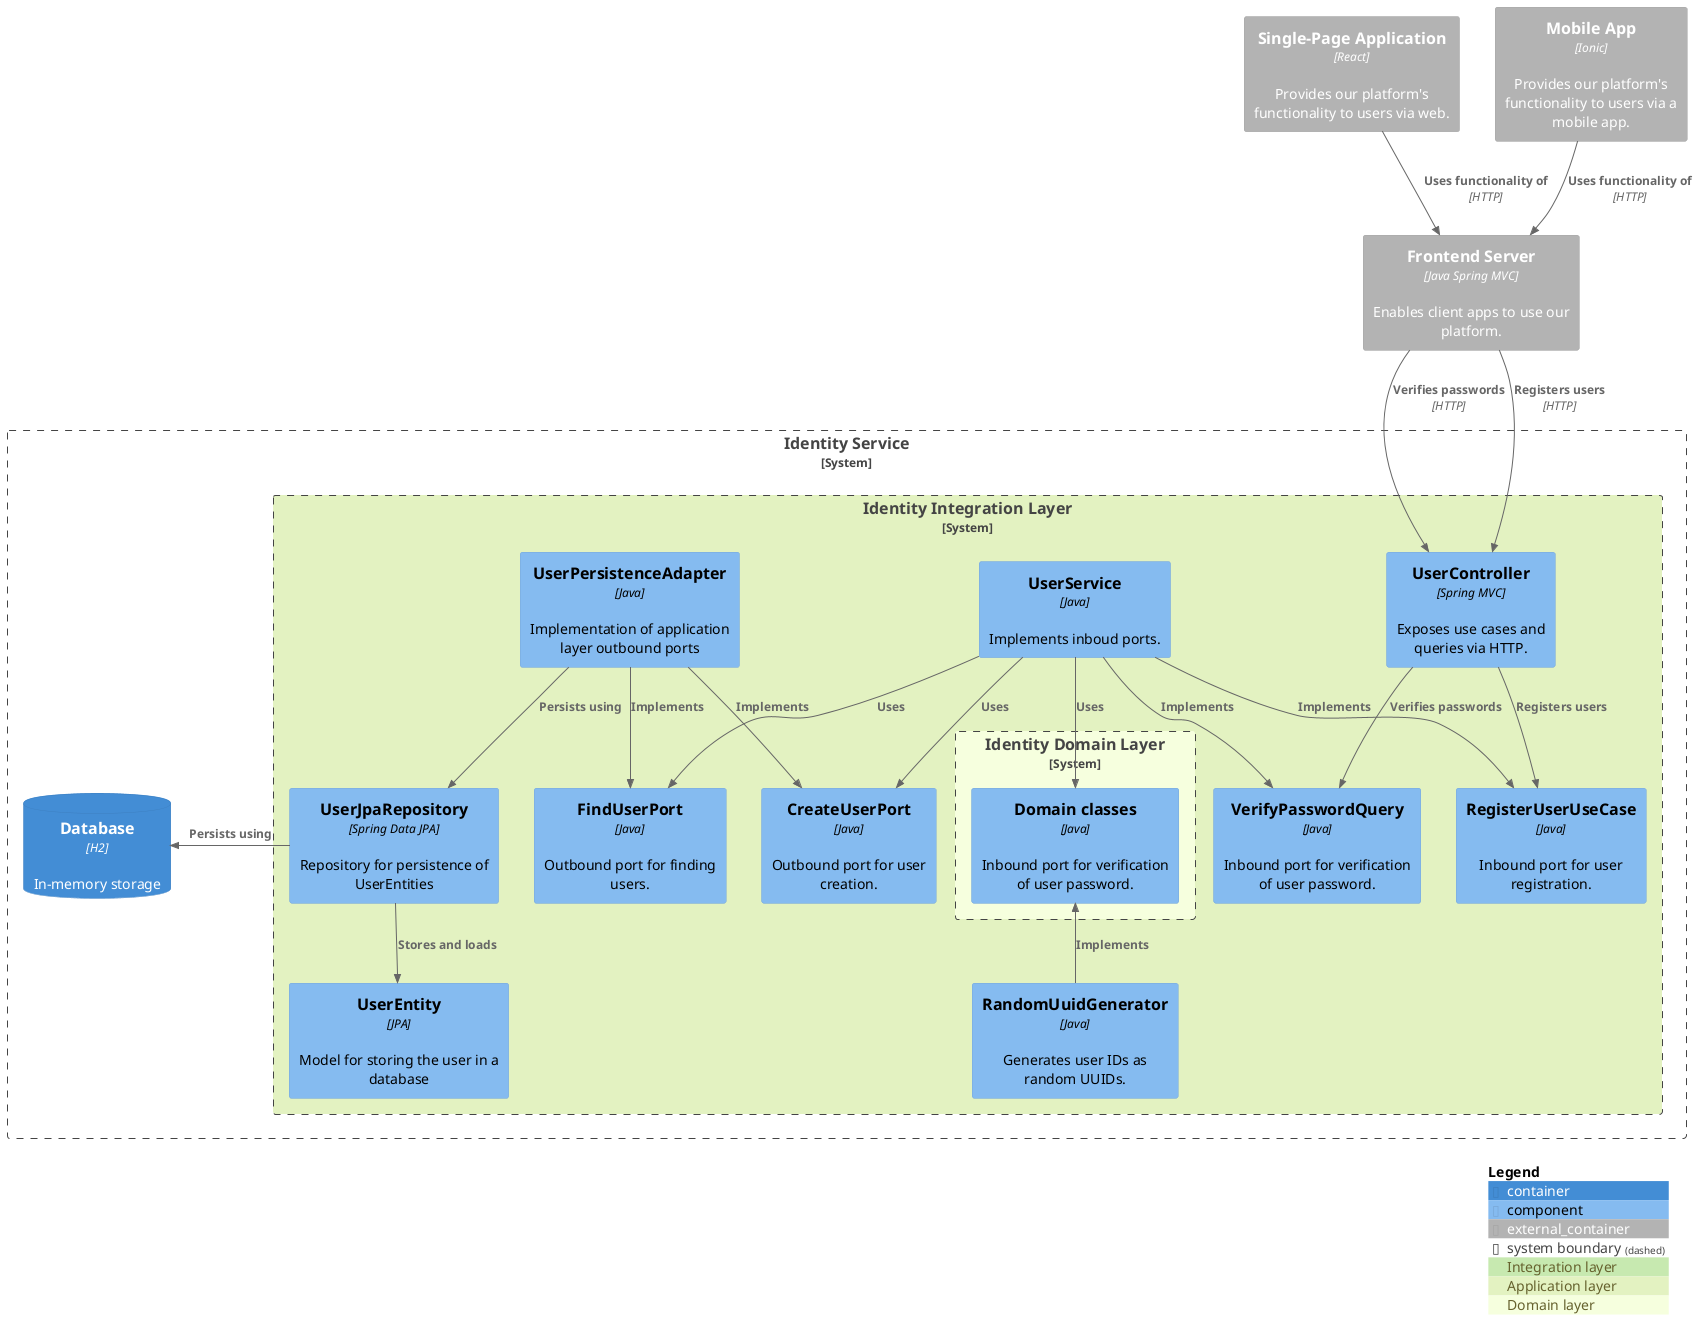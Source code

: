 @startuml
!include <C4/C4_Component.puml>

AddBoundaryTag(integrationBoundaryTag, $bgColor="#C7E9B0", $legendText="Integration layer")
AddBoundaryTag(applicationBoundaryTag, $bgColor="#E3F2C1", $legendText="Application layer")
AddBoundaryTag(domainBoundaryTag, $bgColor="#F6FFDE", $legendText="Domain layer")

Container_Ext(spaContainer, "Single-Page Application", "React", "Provides our platform's functionality to users via web.")
Container_Ext(mobileAppContainer, "Mobile App", "Ionic", "Provides our platform's functionality to users via a mobile app.")
Container_Ext(frontendServerContainer, "Frontend Server", "Java Spring MVC", "Enables client apps to use our platform.")

Rel(spaContainer, frontendServerContainer, "Uses functionality of", "HTTP")
Rel(mobileAppContainer, frontendServerContainer, "Uses functionality of", "HTTP")

System_Boundary(identityBoundary, "Identity Service") {

    ContainerDb(database, "Database", "H2", "In-memory storage")

    System_Boundary(identityApplicationBoundary, "Identity Integration Layer", $tags="integrationBoundaryTag") {

        System_Boundary(identityApplicationBoundary, "Identity Application Layer", $tags="applicationBoundaryTag") {

            System_Boundary(identityDomainBoundary, "Identity Domain Layer", $tags="domainBoundaryTag") {
                Component(domain, "Domain classes", "Java", "Inbound port for verification of user password.")
            }

            Component(verifyPasswordQuery, "VerifyPasswordQuery", "Java", "Inbound port for verification of user password.")
            Component(registerUserUseCase, "RegisterUserUseCase", "Java", "Inbound port for user registration.")

            Component(createUserPort, "CreateUserPort", "Java", "Outbound port for user creation.")
            Component(findUserPort, "FindUserPort", "Java", "Outbound port for finding users.")

            Component(userService, "UserService", "Java", "Implements inboud ports.")

            Rel(userService, verifyPasswordQuery, "Implements")
            Rel(userService, registerUserUseCase, "Implements")
            Rel(userService, domain, "Uses")
            Rel(userService, findUserPort, "Uses")
            Rel(userService, createUserPort, "Uses")
        }

        Component(randomUuidGenerator, "RandomUuidGenerator", "Java", "Generates user IDs as random UUIDs.")
        Rel_U(randomUuidGenerator, domain, "Implements")

        Component(userController, "UserController", "Spring MVC", "Exposes use cases and queries via HTTP.")
        Rel(userController, verifyPasswordQuery, "Verifies passwords")
        Rel(userController, registerUserUseCase, "Registers users")

        Component(userEntity, "UserEntity", "JPA", "Model for storing the user in a database")
        Component(userJpaRepository, "UserJpaRepository", "Spring Data JPA", "Repository for persistence of UserEntities")
        Component(userPersistenceAdapter, "UserPersistenceAdapter", "Java", "Implementation of application layer outbound ports")

        Rel(userJpaRepository, userEntity, "Stores and loads")
        Rel_L(userJpaRepository, database, "Persists using")
        Rel(userPersistenceAdapter, userJpaRepository, "Persists using")
        Rel(userPersistenceAdapter, createUserPort, "Implements")
        Rel(userPersistenceAdapter, findUserPort, "Implements")


    }
}

Rel(frontendServerContainer, userController, "Verifies passwords", "HTTP")
Rel(frontendServerContainer, userController, "Registers users", "HTTP")

SHOW_LEGEND()

@enduml
